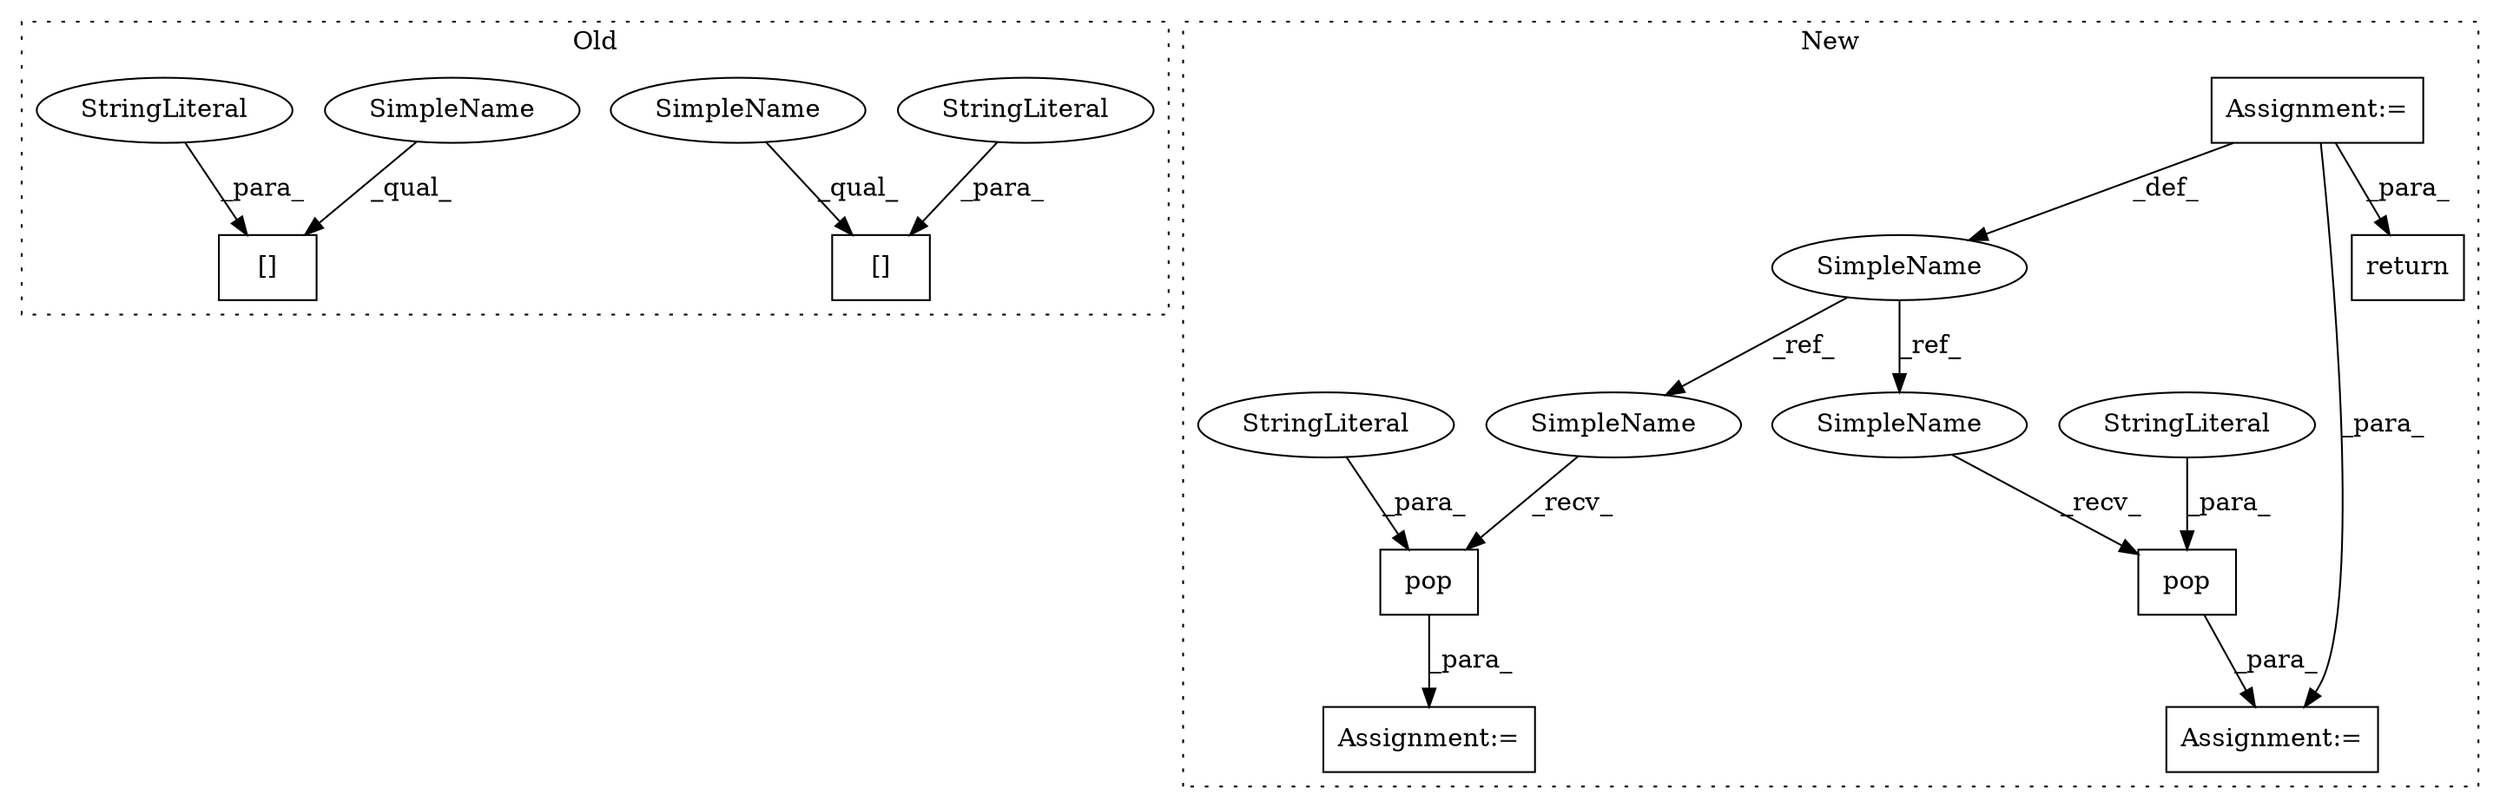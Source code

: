 digraph G {
subgraph cluster0 {
1 [label="[]" a="2" s="3863,3887" l="7,1" shape="box"];
3 [label="StringLiteral" a="45" s="3870" l="17" shape="ellipse"];
11 [label="[]" a="2" s="3916,3942" l="7,1" shape="box"];
12 [label="StringLiteral" a="45" s="3923" l="19" shape="ellipse"];
16 [label="SimpleName" a="42" s="3863" l="6" shape="ellipse"];
17 [label="SimpleName" a="42" s="3916" l="6" shape="ellipse"];
label = "Old";
style="dotted";
}
subgraph cluster1 {
2 [label="pop" a="32" s="4084,4097" l="4,1" shape="box"];
4 [label="StringLiteral" a="45" s="4088" l="9" shape="ellipse"];
5 [label="Assignment:=" a="7" s="4076" l="1" shape="box"];
6 [label="Assignment:=" a="7" s="3861" l="6" shape="box"];
7 [label="Assignment:=" a="7" s="3913" l="1" shape="box"];
8 [label="SimpleName" a="42" s="3861" l="6" shape="ellipse"];
9 [label="pop" a="32" s="3921,3942" l="4,1" shape="box"];
10 [label="StringLiteral" a="45" s="3925" l="17" shape="ellipse"];
13 [label="return" a="41" s="4307" l="7" shape="box"];
14 [label="SimpleName" a="42" s="4077" l="6" shape="ellipse"];
15 [label="SimpleName" a="42" s="3914" l="6" shape="ellipse"];
label = "New";
style="dotted";
}
2 -> 5 [label="_para_"];
3 -> 1 [label="_para_"];
4 -> 2 [label="_para_"];
6 -> 5 [label="_para_"];
6 -> 13 [label="_para_"];
6 -> 8 [label="_def_"];
8 -> 15 [label="_ref_"];
8 -> 14 [label="_ref_"];
9 -> 7 [label="_para_"];
10 -> 9 [label="_para_"];
12 -> 11 [label="_para_"];
14 -> 2 [label="_recv_"];
15 -> 9 [label="_recv_"];
16 -> 1 [label="_qual_"];
17 -> 11 [label="_qual_"];
}